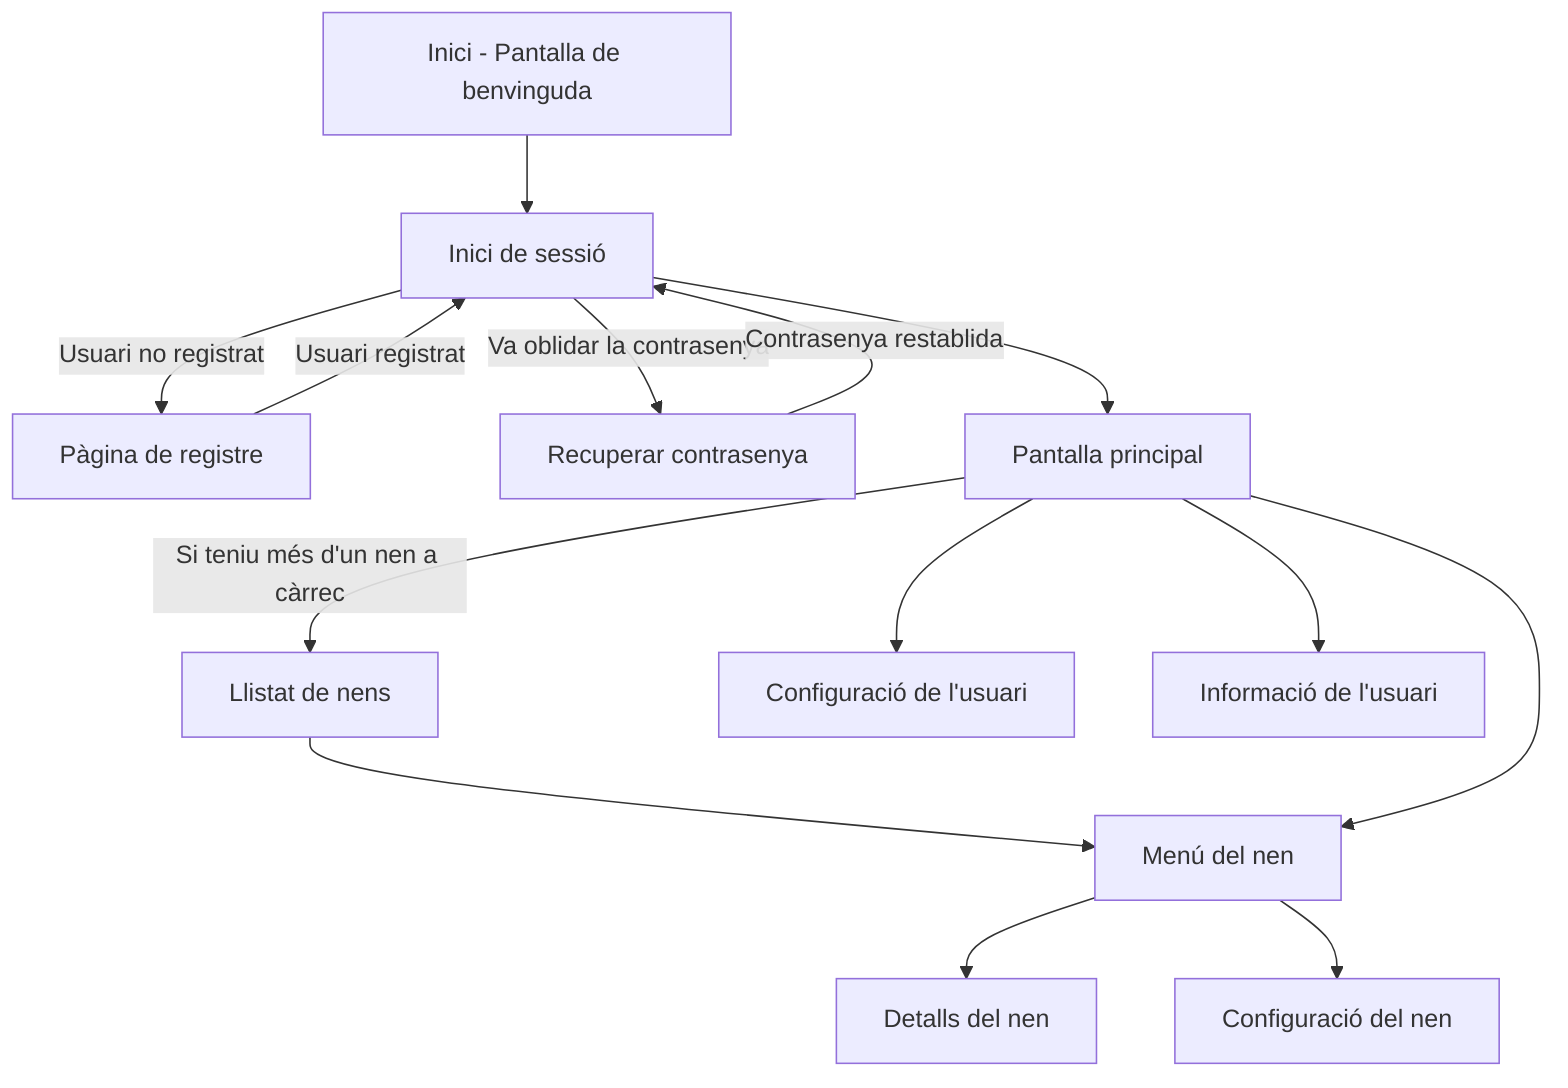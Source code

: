 flowchart TD
    A[Inici - Pantalla de benvinguda] --> B[Inici de sessió]
    B -->|Usuari no registrat| C[Pàgina de registre]
    B -->|Va oblidar la contrasenya| D[Recuperar contrasenya]
    B --> E[Pantalla principal]
    E -->|Si teniu més d'un nen a càrrec| F[Llistat de nens]
    F --> G[Menú del nen]
    E --> G
    E --> H[Configuració de l'usuari]
    E --> I[Informació de l'usuari]
    C -->|Usuari registrat| B
    D -->|Contrasenya restablida| B
    G --> J[Detalls del nen]
    G --> K[Configuració del nen]